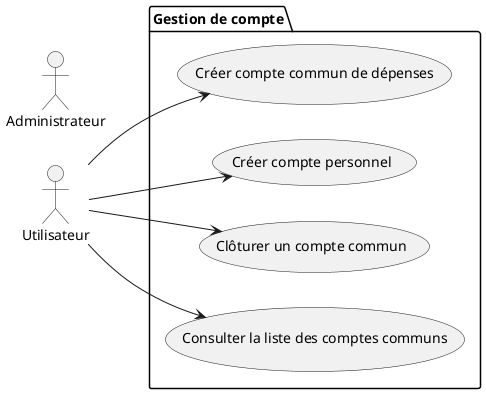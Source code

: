 @startuml
left to right direction

actor "Utilisateur" as User

actor "Administrateur" as Admin

package "Gestion de compte"{
	usecase "Créer compte commun de dépenses" as cccd
	usecase "Créer compte personnel" as ccp
	usecase "Clôturer un compte commun" as ccc
	usecase "Consulter la liste des comptes communs" as clcc

}

User --> cccd
User --> ccp
User --> ccc
User --> clcc

@enduml